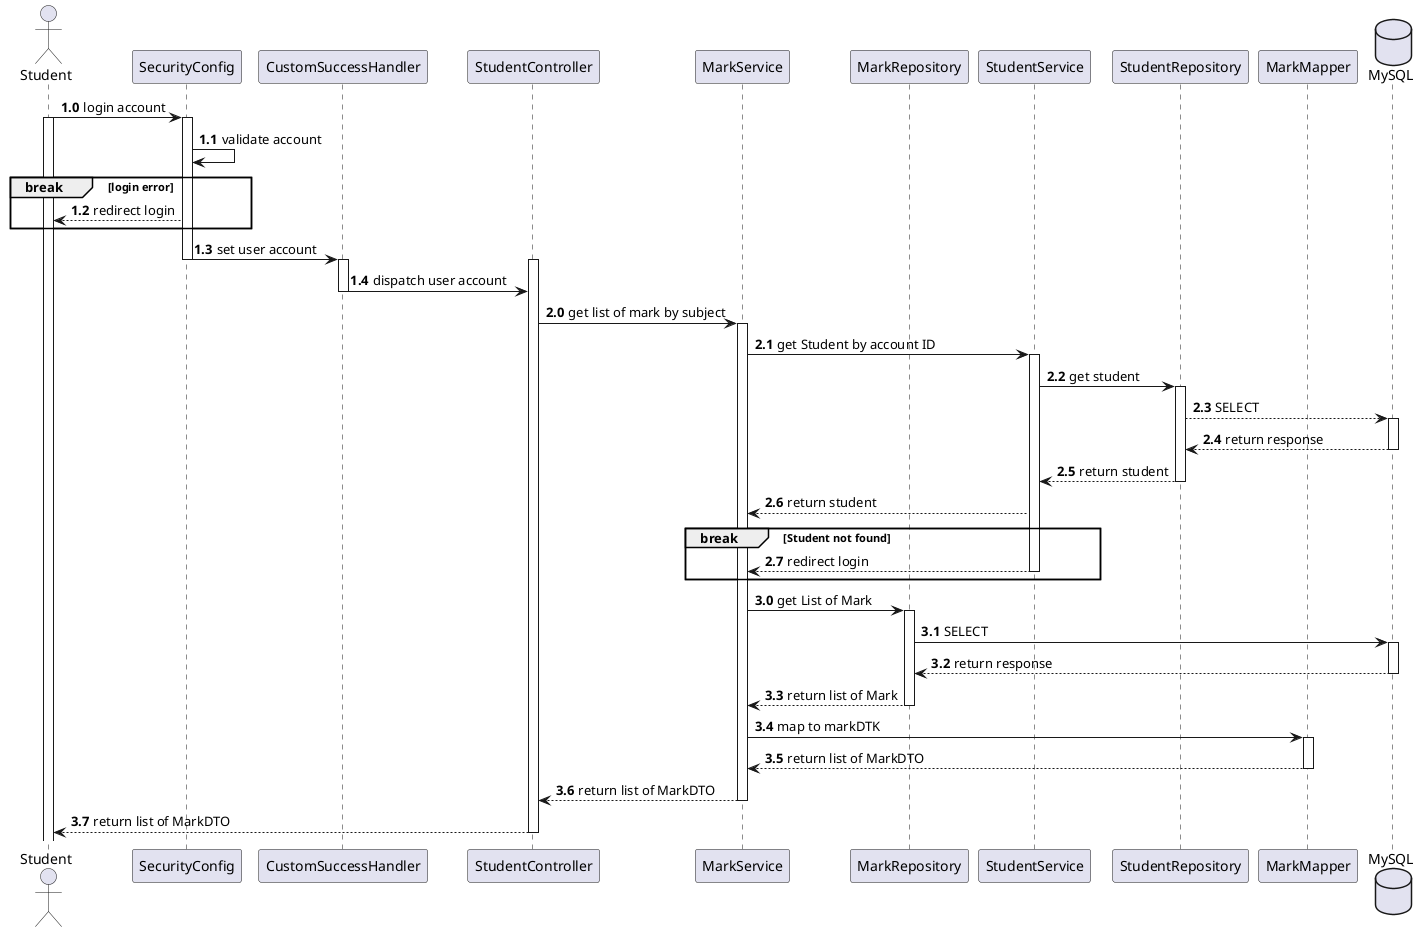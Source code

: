 @startuml
'https://plantuml.com/sequence-diagram

Actor Student
participant SecurityConfig
participant CustomSuccessHandler
participant StudentController
participant MarkService
participant MarkRepository
participant StudentService
participant StudentRepository
participant MarkMapper
database MySQL

autonumber 1.0
Student -> SecurityConfig: login account

activate Student
activate SecurityConfig
autonumber 1.1
SecurityConfig -> SecurityConfig: validate account
break login error
SecurityConfig --> Student: redirect login
end
SecurityConfig -> CustomSuccessHandler: set user account
deactivate SecurityConfig
activate StudentController
activate CustomSuccessHandler
CustomSuccessHandler -> StudentController: dispatch user account
deactivate CustomSuccessHandler

autonumber 2.0
StudentController -> MarkService: get list of mark by subject
activate MarkService
MarkService -> StudentService: get Student by account ID
activate StudentService
StudentService -> StudentRepository: get student
activate StudentRepository
StudentRepository --> MySQL: SELECT
activate MySQL
MySQL --> StudentRepository: return response
deactivate MySQL
StudentRepository --> StudentService: return student
deactivate StudentRepository
StudentService --> MarkService: return student
break Student not found
StudentService --> MarkService: redirect login
deactivate StudentService
end
autonumber 3.0
MarkService -> MarkRepository: get List of Mark
activate MarkRepository
MarkRepository -> MySQL: SELECT
activate MySQL
MySQL --> MarkRepository: return response
deactivate MySQL
MarkRepository --> MarkService: return list of Mark
deactivate MarkRepository
MarkService -> MarkMapper: map to markDTK
activate MarkMapper
MarkMapper --> MarkService: return list of MarkDTO
deactivate MarkMapper
MarkService --> StudentController: return list of MarkDTO
deactivate MarkService
StudentController --> Student: return list of MarkDTO
deactivate StudentController
@enduml